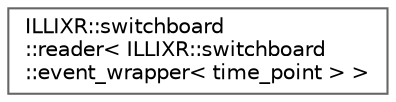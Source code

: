 digraph "Graphical Class Hierarchy"
{
 // LATEX_PDF_SIZE
  bgcolor="transparent";
  edge [fontname=Helvetica,fontsize=10,labelfontname=Helvetica,labelfontsize=10];
  node [fontname=Helvetica,fontsize=10,shape=box,height=0.2,width=0.4];
  rankdir="LR";
  Node0 [id="Node000000",label="ILLIXR::switchboard\l::reader\< ILLIXR::switchboard\l::event_wrapper\< time_point \> \>",height=0.2,width=0.4,color="grey40", fillcolor="white", style="filled",URL="$classILLIXR_1_1switchboard_1_1reader.html",tooltip=" "];
}
